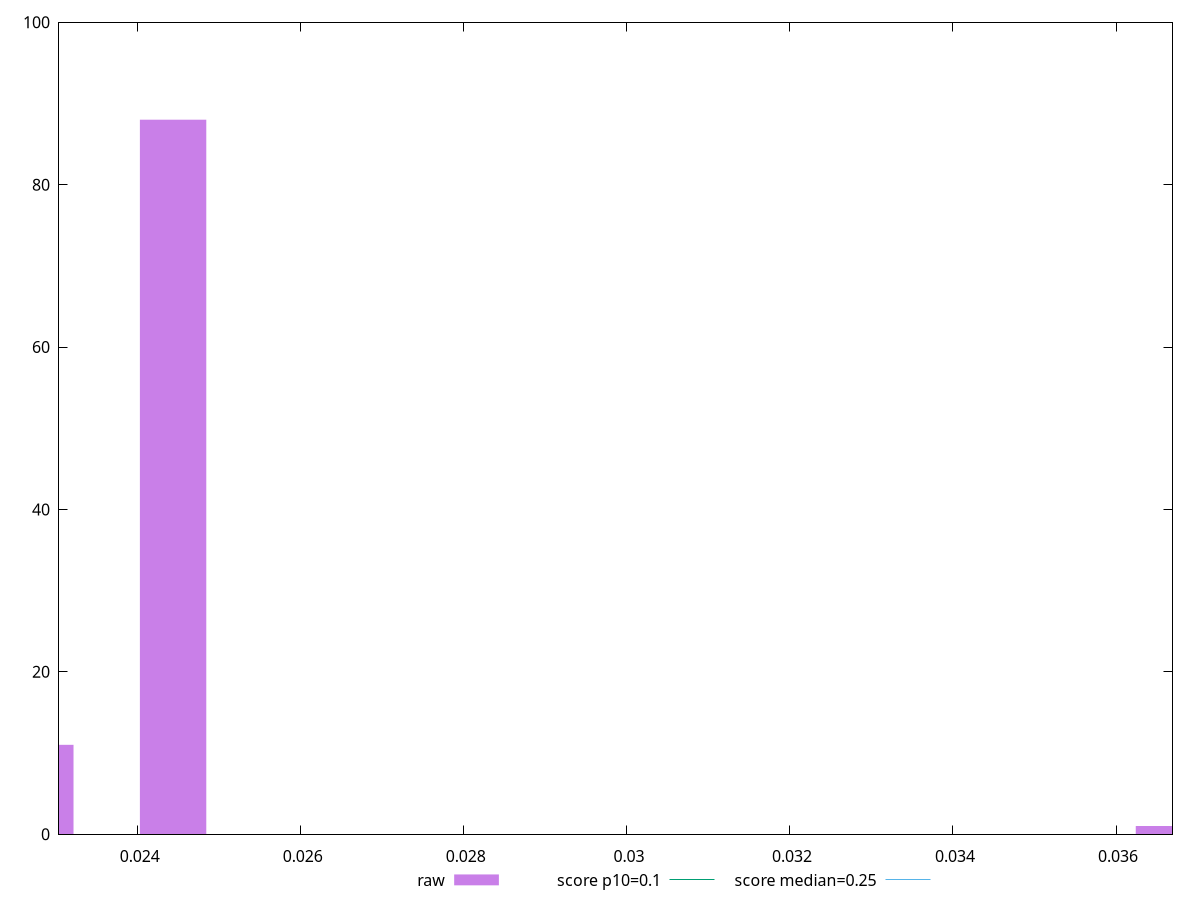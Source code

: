 reset

$raw <<EOF
0.024432941048921 88
0.022804078312326264 11
0.036649411573381495 1
EOF

set key outside below
set boxwidth 0.0008144313682973666
set xrange [0.023033367262946237:0.036692872471279565]
set yrange [0:100]
set trange [0:100]
set style fill transparent solid 0.5 noborder

set parametric
set terminal svg size 640, 490 enhanced background rgb 'white'
set output "reports/report_00031_2021-02-24T23-18-18.084Z/cumulative-layout-shift/samples/music/raw/histogram.svg"

plot $raw title "raw" with boxes, \
     0.1,t title "score p10=0.1", \
     0.25,t title "score median=0.25"

reset
